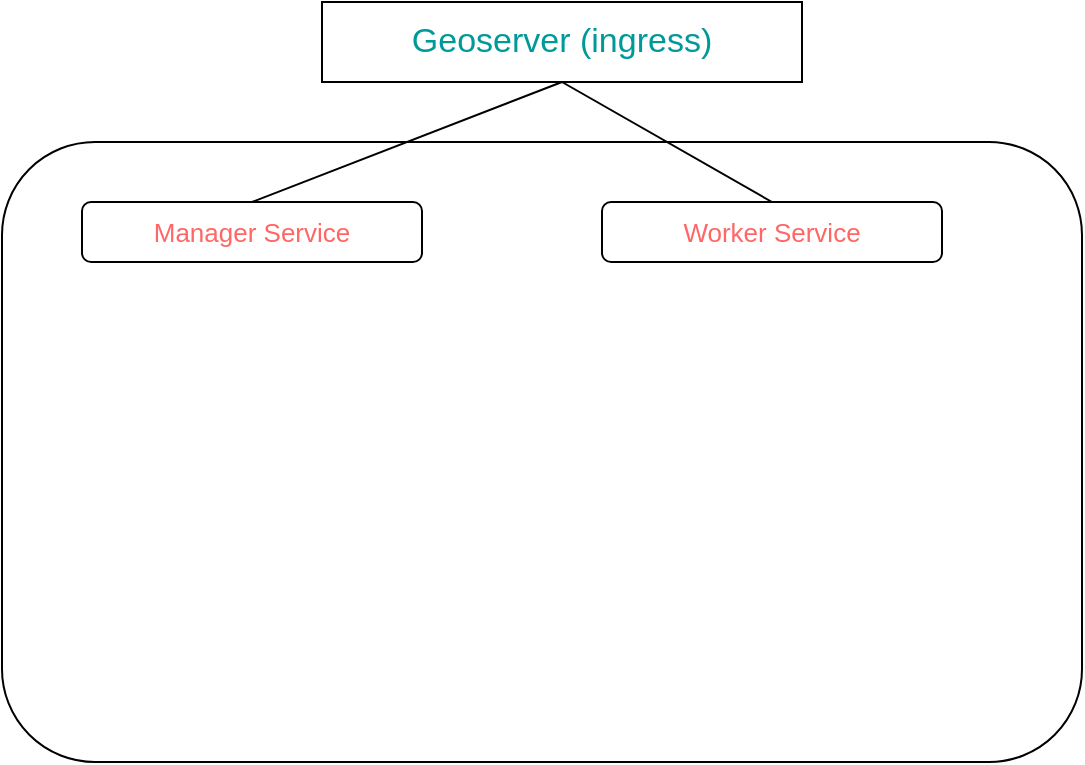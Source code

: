 <mxfile>
    <diagram id="5LOFYOSXFRESEg3_u533" name="Page-1">
        <mxGraphModel dx="1029" dy="627" grid="1" gridSize="10" guides="1" tooltips="1" connect="1" arrows="1" fold="1" page="1" pageScale="1" pageWidth="850" pageHeight="1100" math="0" shadow="0">
            <root>
                <mxCell id="0"/>
                <mxCell id="1" parent="0"/>
                <mxCell id="2" value="" style="rounded=1;whiteSpace=wrap;html=1;" vertex="1" parent="1">
                    <mxGeometry x="250" y="100" width="540" height="310" as="geometry"/>
                </mxCell>
                <mxCell id="5" value="Manager Service" style="rounded=1;whiteSpace=wrap;html=1;fontSize=13;fontStyle=0;fontColor=#FF6666;" vertex="1" parent="1">
                    <mxGeometry x="290" y="130" width="170" height="30" as="geometry"/>
                </mxCell>
                <mxCell id="6" value="Geoserver&amp;nbsp;(ingress)" style="rounded=0;whiteSpace=wrap;html=1;fontSize=17;fontColor=#009999;" vertex="1" parent="1">
                    <mxGeometry x="410" y="30" width="240" height="40" as="geometry"/>
                </mxCell>
                <mxCell id="7" value="Worker Service" style="rounded=1;whiteSpace=wrap;html=1;fontSize=13;fontStyle=0;fontColor=#FF6666;" vertex="1" parent="1">
                    <mxGeometry x="550" y="130" width="170" height="30" as="geometry"/>
                </mxCell>
                <mxCell id="8" value="" style="endArrow=none;html=1;fontSize=13;fontColor=#FF6666;exitX=0.5;exitY=0;exitDx=0;exitDy=0;entryX=0.5;entryY=1;entryDx=0;entryDy=0;" edge="1" parent="1" source="7" target="6">
                    <mxGeometry width="50" height="50" relative="1" as="geometry">
                        <mxPoint x="400" y="280" as="sourcePoint"/>
                        <mxPoint x="530" y="70" as="targetPoint"/>
                    </mxGeometry>
                </mxCell>
                <mxCell id="10" value="" style="endArrow=none;html=1;fontSize=13;fontColor=#FF6666;exitX=0.5;exitY=0;exitDx=0;exitDy=0;entryX=0.5;entryY=1;entryDx=0;entryDy=0;" edge="1" parent="1" source="5" target="6">
                    <mxGeometry width="50" height="50" relative="1" as="geometry">
                        <mxPoint x="470" y="120" as="sourcePoint"/>
                        <mxPoint x="520" y="70" as="targetPoint"/>
                    </mxGeometry>
                </mxCell>
            </root>
        </mxGraphModel>
    </diagram>
</mxfile>